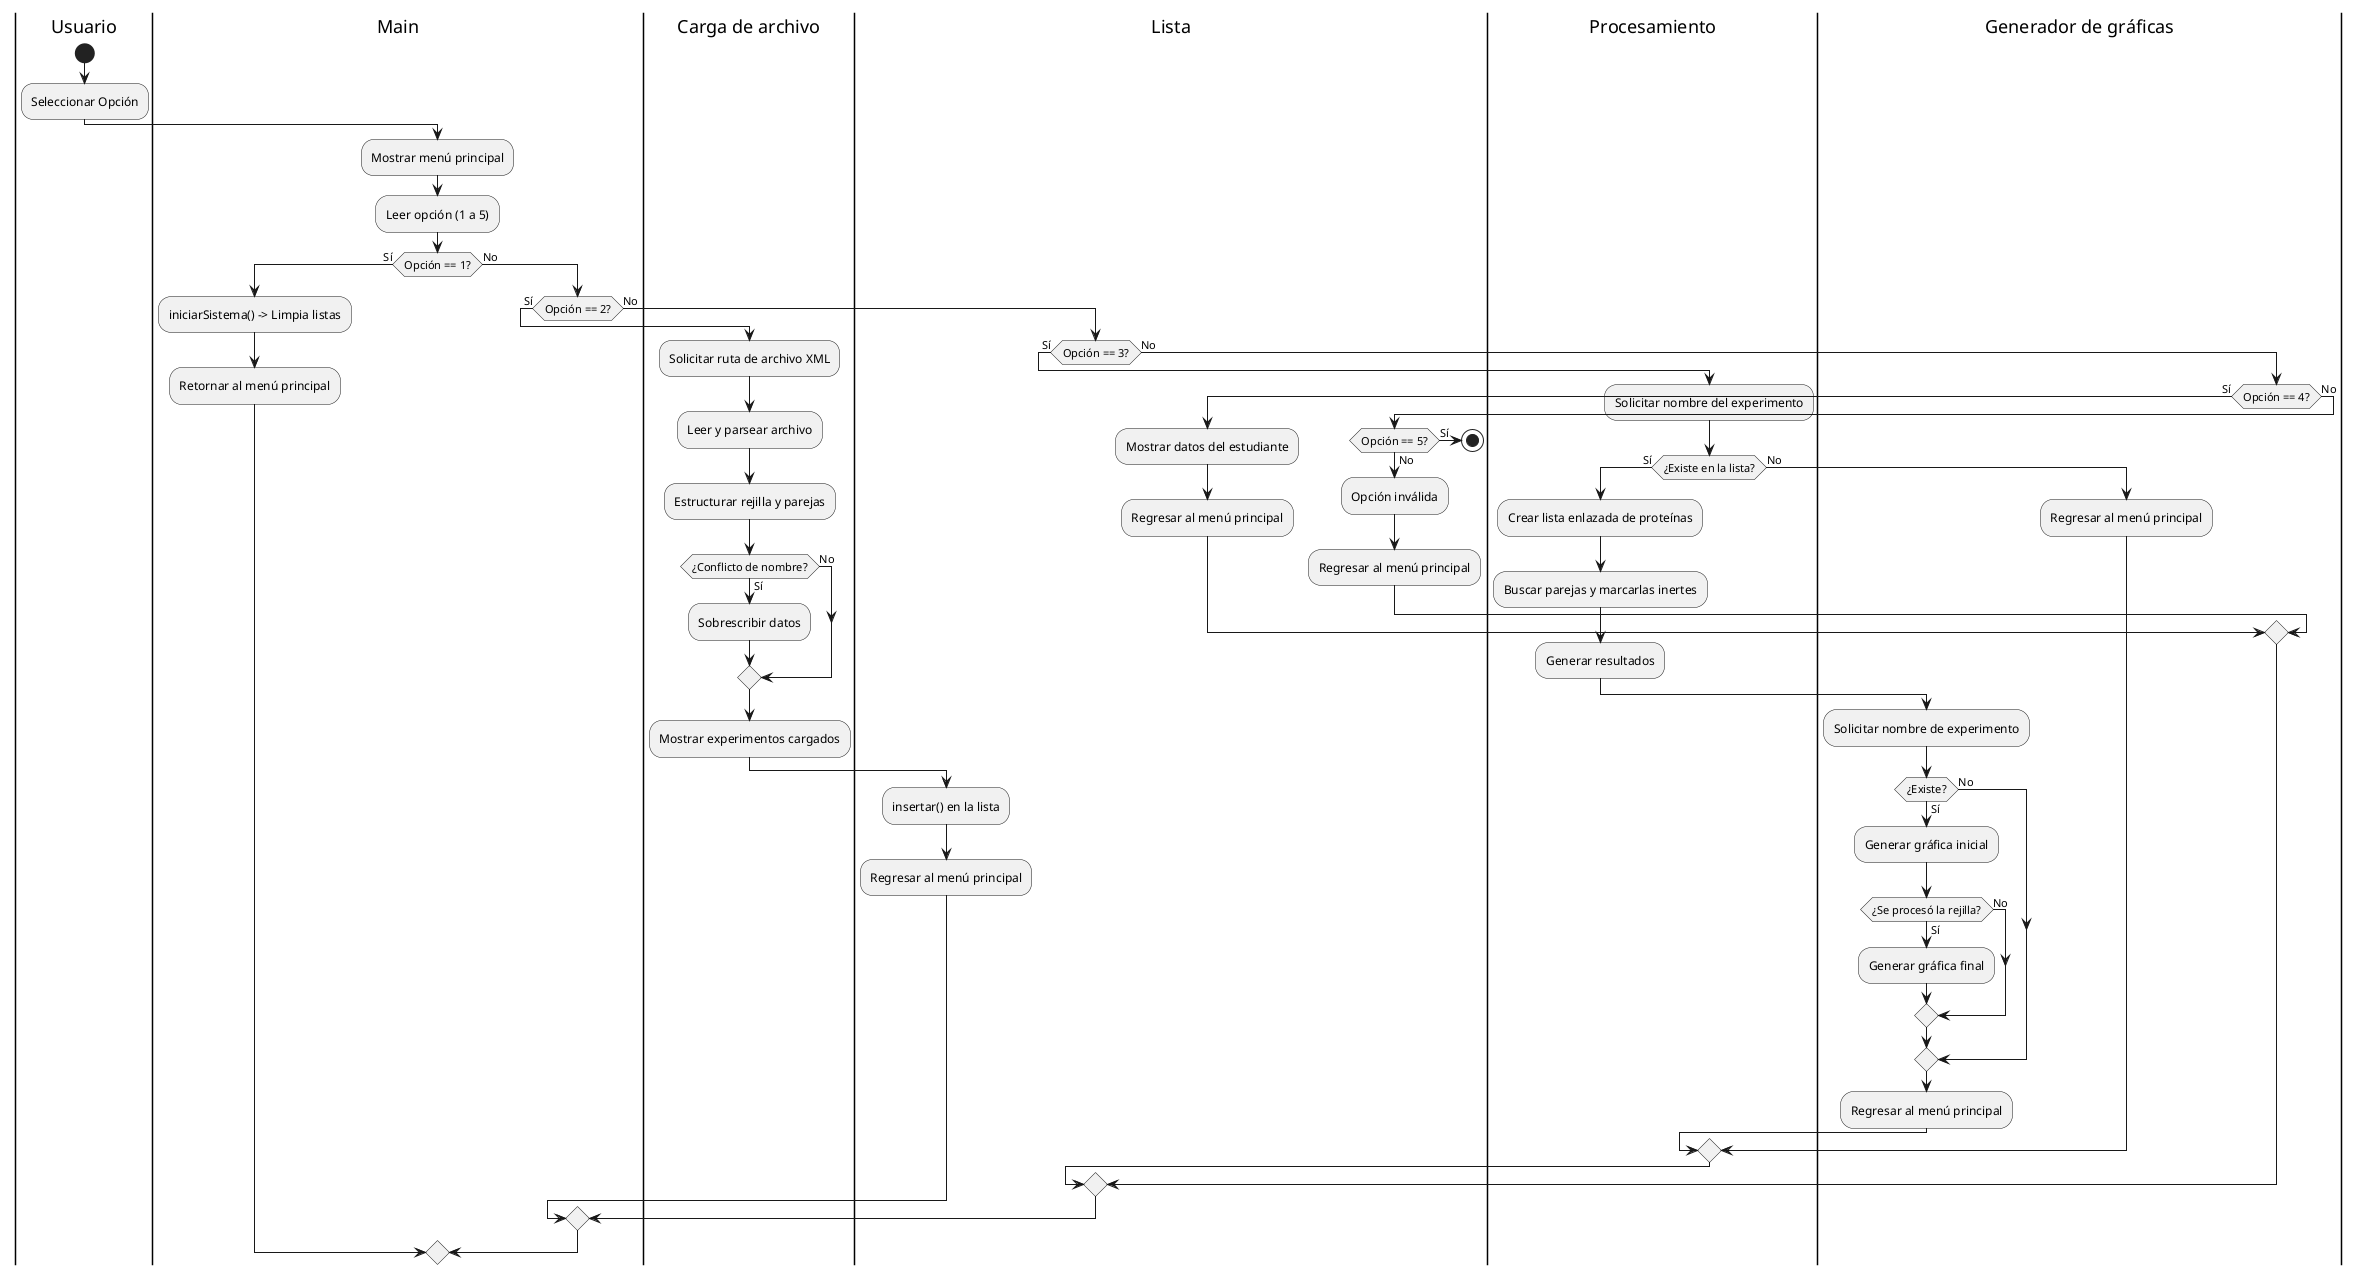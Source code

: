 @startuml flujo_sistema

|Usuario|
start
:Seleccionar Opción;
|Main|
:Mostrar menú principal;
:Leer opción (1 a 5);

if (Opción == 1?) then (Sí)
    :iniciarSistema() -> Limpia listas;
    :Retornar al menú principal;
else (No)
  if (Opción == 2?) then (Sí)
    |Carga de archivo|
    :Solicitar ruta de archivo XML;
    :Leer y parsear archivo;
    :Estructurar rejilla y parejas;
    if (¿Conflicto de nombre?) then (Sí)
      :Sobrescribir datos;
    else (No)
    endif
    :Mostrar experimentos cargados;
    |Lista|
    :insertar() en la lista;
    :Regresar al menú principal;
  else (No)
    if (Opción == 3?) then (Sí)
      |Procesamiento|
      :Solicitar nombre del experimento;
      if (¿Existe en la lista?) then (Sí)
        :Crear lista enlazada de proteínas;
        :Buscar parejas y marcarlas inertes;
        :Generar resultados;
        |Generador de gráficas|
        :Solicitar nombre de experimento;
        if (¿Existe?) then (Sí)
          :Generar gráfica inicial;
          if (¿Se procesó la rejilla?) then (Sí)
            :Generar gráfica final;
          else (No)
          endif
        else (No)
        endif
        :Regresar al menú principal;
      else (No)
        :Regresar al menú principal;
      endif
    else (No)
      if (Opción == 4?) then (Sí)
        |Lista|
        :Mostrar datos del estudiante;
        :Regresar al menú principal;
      else (No)
        if (Opción == 5?) then (Sí)
          stop
        else (No)
          :Opción inválida;
          :Regresar al menú principal;
        endif
      endif
    endif
  endif
endif

@enduml
